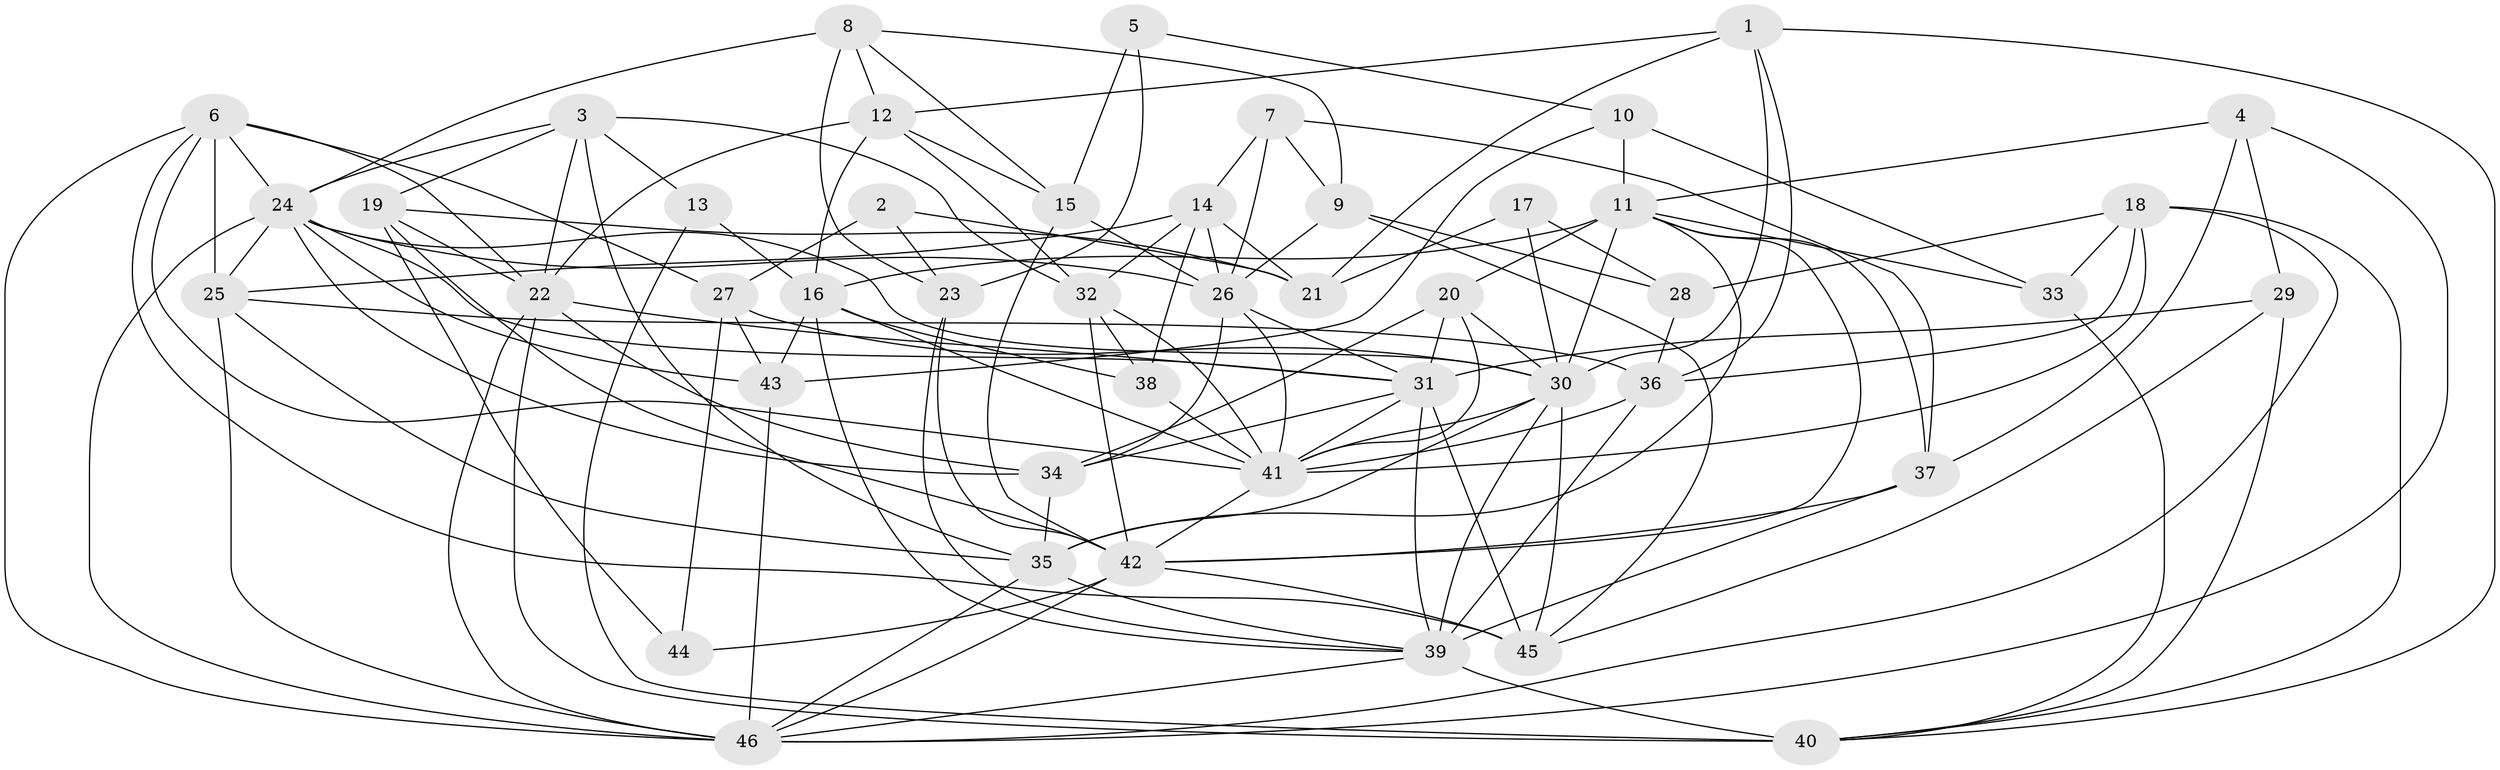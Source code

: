 // original degree distribution, {3: 0.3008849557522124, 4: 0.3008849557522124, 5: 0.168141592920354, 7: 0.02654867256637168, 2: 0.09734513274336283, 8: 0.017699115044247787, 6: 0.08849557522123894}
// Generated by graph-tools (version 1.1) at 2025/37/03/04/25 23:37:10]
// undirected, 46 vertices, 137 edges
graph export_dot {
  node [color=gray90,style=filled];
  1;
  2;
  3;
  4;
  5;
  6;
  7;
  8;
  9;
  10;
  11;
  12;
  13;
  14;
  15;
  16;
  17;
  18;
  19;
  20;
  21;
  22;
  23;
  24;
  25;
  26;
  27;
  28;
  29;
  30;
  31;
  32;
  33;
  34;
  35;
  36;
  37;
  38;
  39;
  40;
  41;
  42;
  43;
  44;
  45;
  46;
  1 -- 12 [weight=1.0];
  1 -- 21 [weight=1.0];
  1 -- 30 [weight=1.0];
  1 -- 36 [weight=1.0];
  1 -- 40 [weight=1.0];
  2 -- 21 [weight=1.0];
  2 -- 23 [weight=1.0];
  2 -- 27 [weight=1.0];
  3 -- 13 [weight=1.0];
  3 -- 19 [weight=1.0];
  3 -- 22 [weight=1.0];
  3 -- 24 [weight=1.0];
  3 -- 32 [weight=1.0];
  3 -- 35 [weight=1.0];
  4 -- 11 [weight=1.0];
  4 -- 29 [weight=1.0];
  4 -- 37 [weight=1.0];
  4 -- 46 [weight=1.0];
  5 -- 10 [weight=1.0];
  5 -- 15 [weight=1.0];
  5 -- 23 [weight=1.0];
  6 -- 22 [weight=2.0];
  6 -- 24 [weight=1.0];
  6 -- 25 [weight=1.0];
  6 -- 27 [weight=2.0];
  6 -- 41 [weight=1.0];
  6 -- 45 [weight=2.0];
  6 -- 46 [weight=2.0];
  7 -- 9 [weight=1.0];
  7 -- 14 [weight=1.0];
  7 -- 26 [weight=1.0];
  7 -- 37 [weight=1.0];
  8 -- 9 [weight=1.0];
  8 -- 12 [weight=1.0];
  8 -- 15 [weight=1.0];
  8 -- 23 [weight=1.0];
  8 -- 24 [weight=2.0];
  9 -- 26 [weight=1.0];
  9 -- 28 [weight=1.0];
  9 -- 45 [weight=1.0];
  10 -- 11 [weight=2.0];
  10 -- 33 [weight=1.0];
  10 -- 43 [weight=1.0];
  11 -- 16 [weight=1.0];
  11 -- 20 [weight=1.0];
  11 -- 30 [weight=2.0];
  11 -- 33 [weight=1.0];
  11 -- 35 [weight=1.0];
  11 -- 37 [weight=1.0];
  11 -- 42 [weight=1.0];
  12 -- 15 [weight=1.0];
  12 -- 16 [weight=1.0];
  12 -- 22 [weight=2.0];
  12 -- 32 [weight=1.0];
  13 -- 16 [weight=1.0];
  13 -- 40 [weight=1.0];
  14 -- 21 [weight=1.0];
  14 -- 25 [weight=2.0];
  14 -- 26 [weight=1.0];
  14 -- 32 [weight=1.0];
  14 -- 38 [weight=2.0];
  15 -- 26 [weight=1.0];
  15 -- 42 [weight=1.0];
  16 -- 38 [weight=1.0];
  16 -- 39 [weight=1.0];
  16 -- 41 [weight=1.0];
  16 -- 43 [weight=1.0];
  17 -- 21 [weight=1.0];
  17 -- 28 [weight=1.0];
  17 -- 30 [weight=1.0];
  18 -- 28 [weight=1.0];
  18 -- 33 [weight=1.0];
  18 -- 36 [weight=1.0];
  18 -- 40 [weight=1.0];
  18 -- 41 [weight=1.0];
  18 -- 46 [weight=1.0];
  19 -- 21 [weight=1.0];
  19 -- 22 [weight=1.0];
  19 -- 42 [weight=1.0];
  19 -- 44 [weight=1.0];
  20 -- 30 [weight=1.0];
  20 -- 31 [weight=1.0];
  20 -- 34 [weight=1.0];
  20 -- 41 [weight=1.0];
  22 -- 31 [weight=2.0];
  22 -- 34 [weight=1.0];
  22 -- 40 [weight=1.0];
  22 -- 46 [weight=1.0];
  23 -- 39 [weight=1.0];
  23 -- 42 [weight=1.0];
  24 -- 25 [weight=1.0];
  24 -- 26 [weight=1.0];
  24 -- 30 [weight=1.0];
  24 -- 31 [weight=1.0];
  24 -- 34 [weight=1.0];
  24 -- 43 [weight=1.0];
  24 -- 46 [weight=1.0];
  25 -- 35 [weight=1.0];
  25 -- 36 [weight=1.0];
  25 -- 46 [weight=1.0];
  26 -- 31 [weight=1.0];
  26 -- 34 [weight=1.0];
  26 -- 41 [weight=1.0];
  27 -- 30 [weight=1.0];
  27 -- 43 [weight=1.0];
  27 -- 44 [weight=1.0];
  28 -- 36 [weight=2.0];
  29 -- 31 [weight=2.0];
  29 -- 40 [weight=1.0];
  29 -- 45 [weight=1.0];
  30 -- 35 [weight=1.0];
  30 -- 39 [weight=1.0];
  30 -- 41 [weight=1.0];
  30 -- 45 [weight=1.0];
  31 -- 34 [weight=3.0];
  31 -- 39 [weight=1.0];
  31 -- 41 [weight=1.0];
  31 -- 45 [weight=1.0];
  32 -- 38 [weight=1.0];
  32 -- 41 [weight=1.0];
  32 -- 42 [weight=1.0];
  33 -- 40 [weight=1.0];
  34 -- 35 [weight=1.0];
  35 -- 39 [weight=1.0];
  35 -- 46 [weight=1.0];
  36 -- 39 [weight=1.0];
  36 -- 41 [weight=1.0];
  37 -- 39 [weight=2.0];
  37 -- 42 [weight=1.0];
  38 -- 41 [weight=1.0];
  39 -- 40 [weight=2.0];
  39 -- 46 [weight=1.0];
  41 -- 42 [weight=1.0];
  42 -- 44 [weight=1.0];
  42 -- 45 [weight=2.0];
  42 -- 46 [weight=1.0];
  43 -- 46 [weight=1.0];
}
